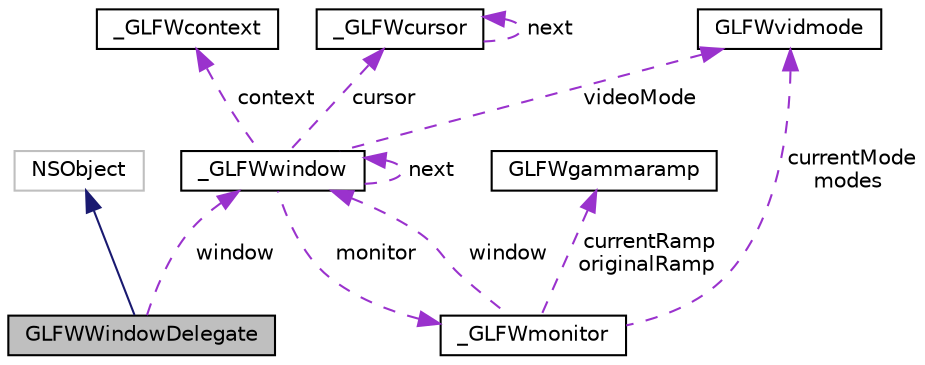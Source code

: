 digraph "GLFWWindowDelegate"
{
 // LATEX_PDF_SIZE
  edge [fontname="Helvetica",fontsize="10",labelfontname="Helvetica",labelfontsize="10"];
  node [fontname="Helvetica",fontsize="10",shape=record];
  Node1 [label="GLFWWindowDelegate",height=0.2,width=0.4,color="black", fillcolor="grey75", style="filled", fontcolor="black",tooltip=" "];
  Node2 -> Node1 [dir="back",color="midnightblue",fontsize="10",style="solid"];
  Node2 [label="NSObject",height=0.2,width=0.4,color="grey75", fillcolor="white", style="filled",tooltip=" "];
  Node3 -> Node1 [dir="back",color="darkorchid3",fontsize="10",style="dashed",label=" window" ];
  Node3 [label="_GLFWwindow",height=0.2,width=0.4,color="black", fillcolor="white", style="filled",URL="$struct__GLFWwindow.html",tooltip=" "];
  Node4 -> Node3 [dir="back",color="darkorchid3",fontsize="10",style="dashed",label=" context" ];
  Node4 [label="_GLFWcontext",height=0.2,width=0.4,color="black", fillcolor="white", style="filled",URL="$struct__GLFWcontext.html",tooltip=" "];
  Node5 -> Node3 [dir="back",color="darkorchid3",fontsize="10",style="dashed",label=" videoMode" ];
  Node5 [label="GLFWvidmode",height=0.2,width=0.4,color="black", fillcolor="white", style="filled",URL="$structGLFWvidmode.html",tooltip="Video mode type."];
  Node6 -> Node3 [dir="back",color="darkorchid3",fontsize="10",style="dashed",label=" monitor" ];
  Node6 [label="_GLFWmonitor",height=0.2,width=0.4,color="black", fillcolor="white", style="filled",URL="$struct__GLFWmonitor.html",tooltip=" "];
  Node5 -> Node6 [dir="back",color="darkorchid3",fontsize="10",style="dashed",label=" currentMode\nmodes" ];
  Node7 -> Node6 [dir="back",color="darkorchid3",fontsize="10",style="dashed",label=" currentRamp\noriginalRamp" ];
  Node7 [label="GLFWgammaramp",height=0.2,width=0.4,color="black", fillcolor="white", style="filled",URL="$structGLFWgammaramp.html",tooltip="Gamma ramp."];
  Node3 -> Node6 [dir="back",color="darkorchid3",fontsize="10",style="dashed",label=" window" ];
  Node8 -> Node3 [dir="back",color="darkorchid3",fontsize="10",style="dashed",label=" cursor" ];
  Node8 [label="_GLFWcursor",height=0.2,width=0.4,color="black", fillcolor="white", style="filled",URL="$struct__GLFWcursor.html",tooltip=" "];
  Node8 -> Node8 [dir="back",color="darkorchid3",fontsize="10",style="dashed",label=" next" ];
  Node3 -> Node3 [dir="back",color="darkorchid3",fontsize="10",style="dashed",label=" next" ];
}
